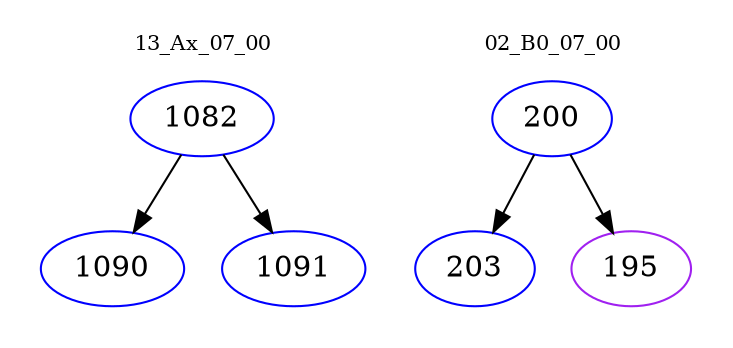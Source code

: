 digraph{
subgraph cluster_0 {
color = white
label = "13_Ax_07_00";
fontsize=10;
T0_1082 [label="1082", color="blue"]
T0_1082 -> T0_1090 [color="black"]
T0_1090 [label="1090", color="blue"]
T0_1082 -> T0_1091 [color="black"]
T0_1091 [label="1091", color="blue"]
}
subgraph cluster_1 {
color = white
label = "02_B0_07_00";
fontsize=10;
T1_200 [label="200", color="blue"]
T1_200 -> T1_203 [color="black"]
T1_203 [label="203", color="blue"]
T1_200 -> T1_195 [color="black"]
T1_195 [label="195", color="purple"]
}
}

